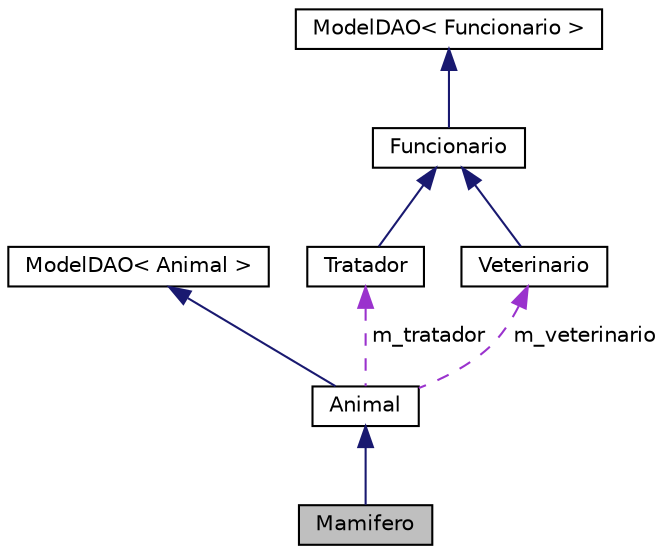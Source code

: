 digraph "Mamifero"
{
  edge [fontname="Helvetica",fontsize="10",labelfontname="Helvetica",labelfontsize="10"];
  node [fontname="Helvetica",fontsize="10",shape=record];
  Node5 [label="Mamifero",height=0.2,width=0.4,color="black", fillcolor="grey75", style="filled", fontcolor="black"];
  Node6 -> Node5 [dir="back",color="midnightblue",fontsize="10",style="solid",fontname="Helvetica"];
  Node6 [label="Animal",height=0.2,width=0.4,color="black", fillcolor="white", style="filled",URL="$d7/dac/classAnimal.html"];
  Node7 -> Node6 [dir="back",color="midnightblue",fontsize="10",style="solid",fontname="Helvetica"];
  Node7 [label="ModelDAO\< Animal \>",height=0.2,width=0.4,color="black", fillcolor="white", style="filled",URL="$df/dd0/classModelDAO.html"];
  Node8 -> Node6 [dir="back",color="darkorchid3",fontsize="10",style="dashed",label=" m_tratador" ,fontname="Helvetica"];
  Node8 [label="Tratador",height=0.2,width=0.4,color="black", fillcolor="white", style="filled",URL="$d1/dce/classTratador.html"];
  Node9 -> Node8 [dir="back",color="midnightblue",fontsize="10",style="solid",fontname="Helvetica"];
  Node9 [label="Funcionario",height=0.2,width=0.4,color="black", fillcolor="white", style="filled",URL="$d2/de9/classFuncionario.html"];
  Node10 -> Node9 [dir="back",color="midnightblue",fontsize="10",style="solid",fontname="Helvetica"];
  Node10 [label="ModelDAO\< Funcionario \>",height=0.2,width=0.4,color="black", fillcolor="white", style="filled",URL="$df/dd0/classModelDAO.html"];
  Node11 -> Node6 [dir="back",color="darkorchid3",fontsize="10",style="dashed",label=" m_veterinario" ,fontname="Helvetica"];
  Node11 [label="Veterinario",height=0.2,width=0.4,color="black", fillcolor="white", style="filled",URL="$df/d71/classVeterinario.html"];
  Node9 -> Node11 [dir="back",color="midnightblue",fontsize="10",style="solid",fontname="Helvetica"];
}

